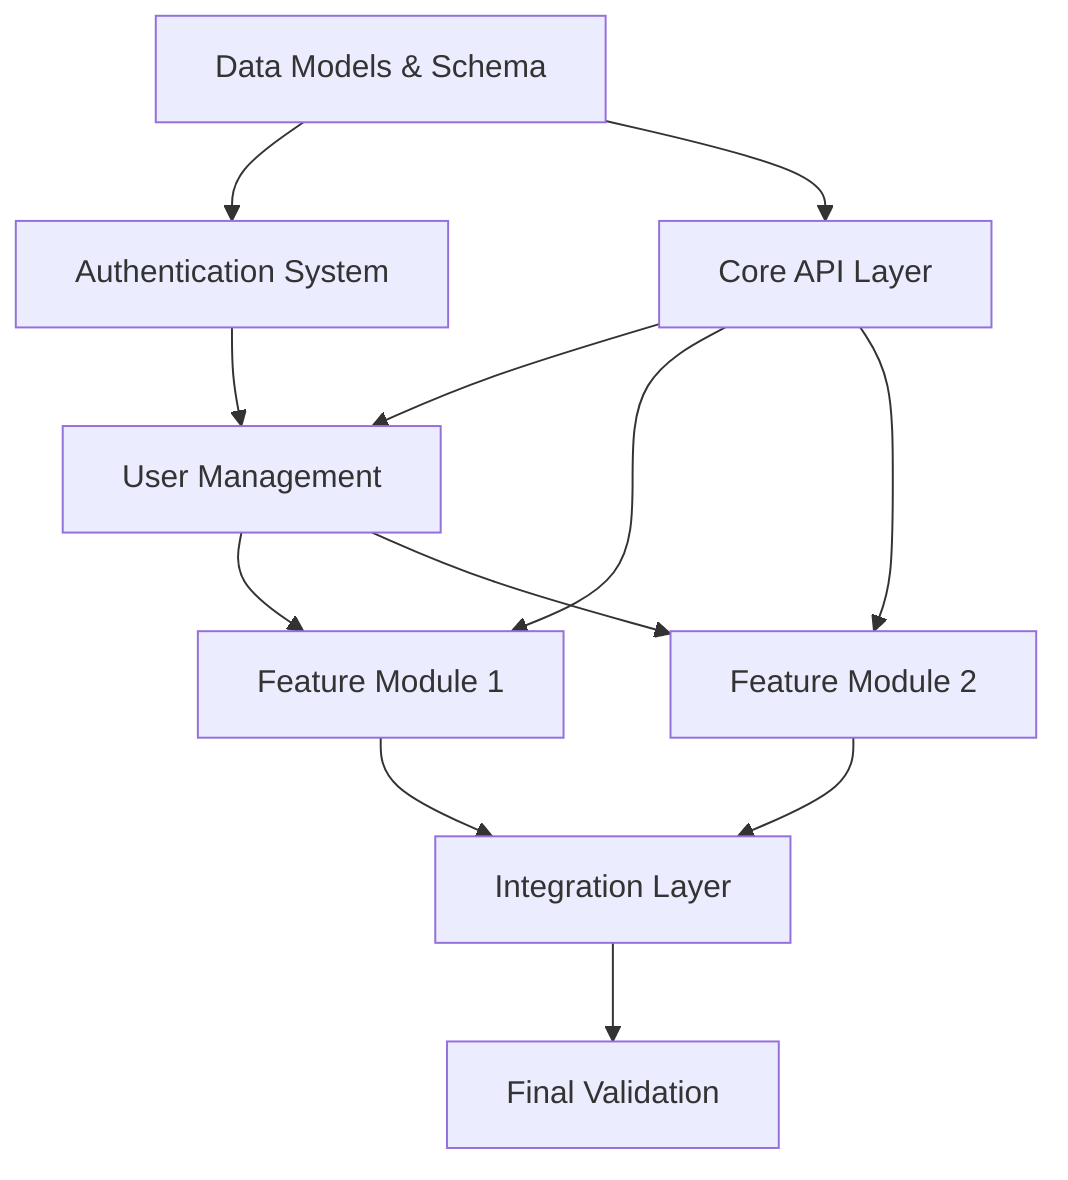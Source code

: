 graph TD
    A[Data Models & Schema] --> B[Authentication System]
    A --> C[Core API Layer]
    B --> D[User Management]
    C --> D
    C --> E[Feature Module 1]
    D --> E
    C --> F[Feature Module 2]
    D --> F
    E --> G[Integration Layer]
    F --> G
    G --> H[Final Validation]